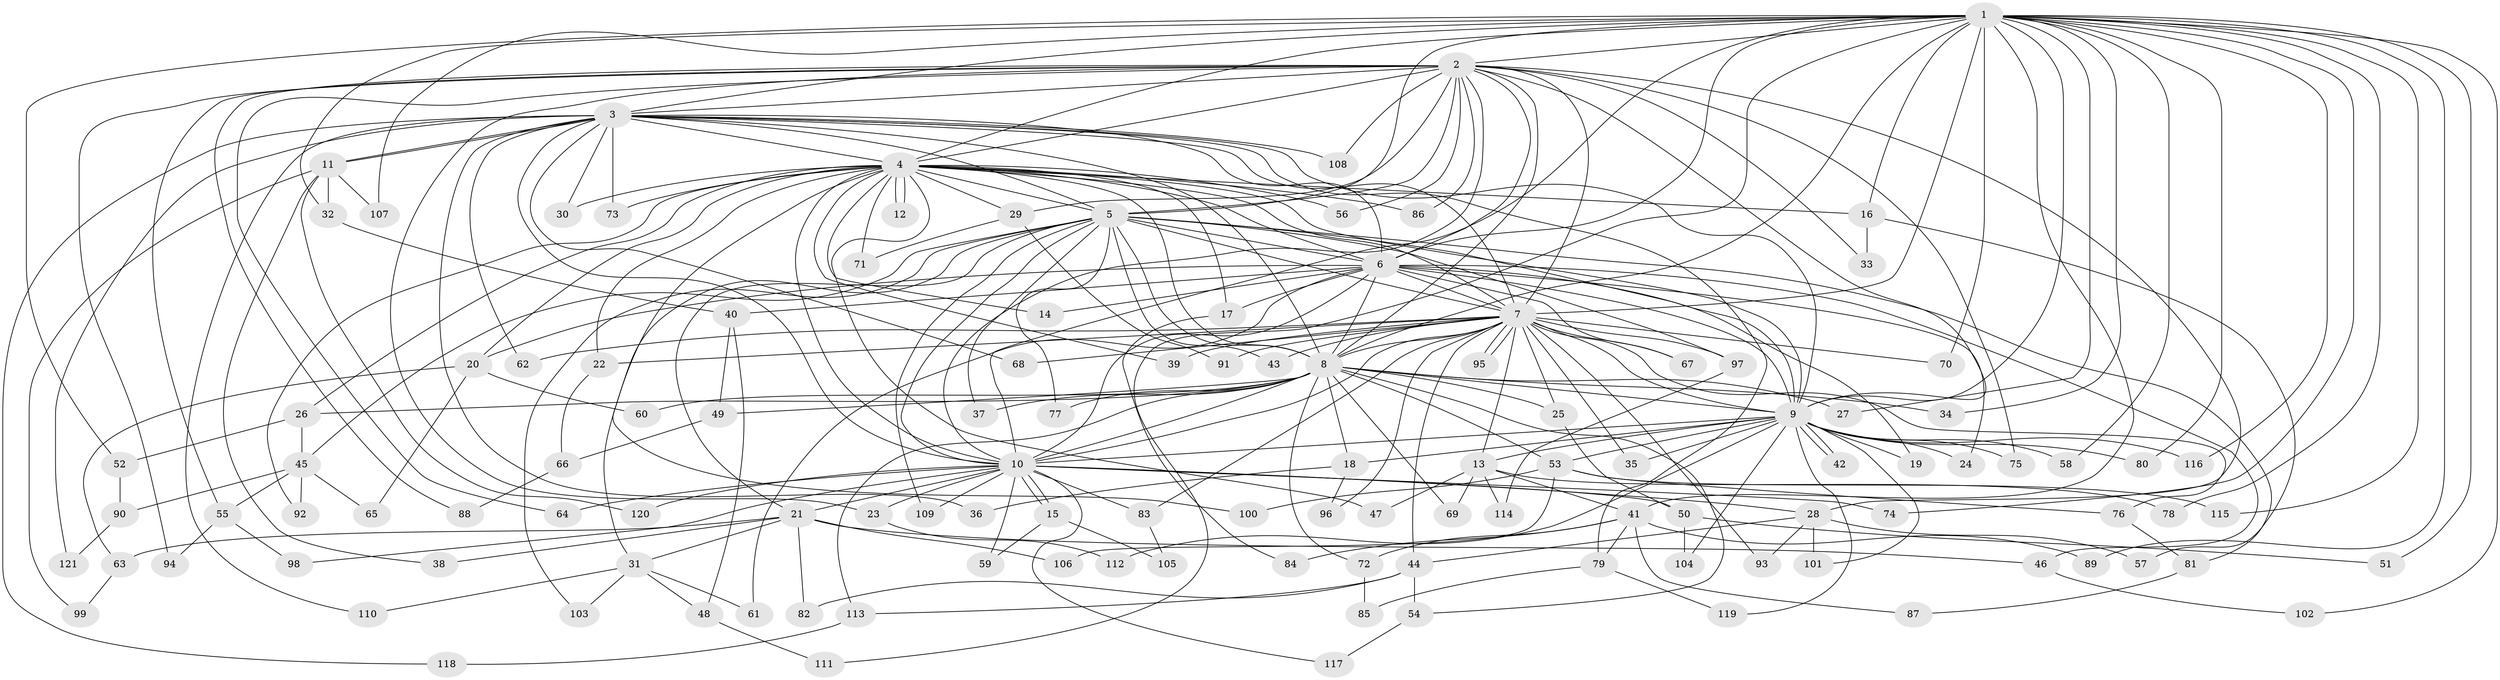 // coarse degree distribution, {22: 0.03333333333333333, 19: 0.016666666666666666, 17: 0.05, 24: 0.03333333333333333, 20: 0.016666666666666666, 21: 0.016666666666666666, 7: 0.03333333333333333, 2: 0.45, 9: 0.016666666666666666, 4: 0.06666666666666667, 3: 0.16666666666666666, 5: 0.03333333333333333, 8: 0.016666666666666666, 6: 0.05}
// Generated by graph-tools (version 1.1) at 2025/17/03/04/25 18:17:55]
// undirected, 121 vertices, 267 edges
graph export_dot {
graph [start="1"]
  node [color=gray90,style=filled];
  1;
  2;
  3;
  4;
  5;
  6;
  7;
  8;
  9;
  10;
  11;
  12;
  13;
  14;
  15;
  16;
  17;
  18;
  19;
  20;
  21;
  22;
  23;
  24;
  25;
  26;
  27;
  28;
  29;
  30;
  31;
  32;
  33;
  34;
  35;
  36;
  37;
  38;
  39;
  40;
  41;
  42;
  43;
  44;
  45;
  46;
  47;
  48;
  49;
  50;
  51;
  52;
  53;
  54;
  55;
  56;
  57;
  58;
  59;
  60;
  61;
  62;
  63;
  64;
  65;
  66;
  67;
  68;
  69;
  70;
  71;
  72;
  73;
  74;
  75;
  76;
  77;
  78;
  79;
  80;
  81;
  82;
  83;
  84;
  85;
  86;
  87;
  88;
  89;
  90;
  91;
  92;
  93;
  94;
  95;
  96;
  97;
  98;
  99;
  100;
  101;
  102;
  103;
  104;
  105;
  106;
  107;
  108;
  109;
  110;
  111;
  112;
  113;
  114;
  115;
  116;
  117;
  118;
  119;
  120;
  121;
  1 -- 2;
  1 -- 3;
  1 -- 4;
  1 -- 5;
  1 -- 6;
  1 -- 7;
  1 -- 8;
  1 -- 9;
  1 -- 10;
  1 -- 16;
  1 -- 27;
  1 -- 32;
  1 -- 34;
  1 -- 41;
  1 -- 51;
  1 -- 52;
  1 -- 58;
  1 -- 70;
  1 -- 74;
  1 -- 78;
  1 -- 80;
  1 -- 89;
  1 -- 102;
  1 -- 107;
  1 -- 111;
  1 -- 115;
  1 -- 116;
  2 -- 3;
  2 -- 4;
  2 -- 5;
  2 -- 6;
  2 -- 7;
  2 -- 8;
  2 -- 9;
  2 -- 10;
  2 -- 23;
  2 -- 28;
  2 -- 29;
  2 -- 33;
  2 -- 55;
  2 -- 56;
  2 -- 64;
  2 -- 75;
  2 -- 86;
  2 -- 88;
  2 -- 94;
  2 -- 108;
  3 -- 4;
  3 -- 5;
  3 -- 6;
  3 -- 7;
  3 -- 8;
  3 -- 9;
  3 -- 10;
  3 -- 11;
  3 -- 11;
  3 -- 30;
  3 -- 36;
  3 -- 62;
  3 -- 68;
  3 -- 73;
  3 -- 79;
  3 -- 108;
  3 -- 110;
  3 -- 118;
  3 -- 121;
  4 -- 5;
  4 -- 6;
  4 -- 7;
  4 -- 8;
  4 -- 9;
  4 -- 10;
  4 -- 12;
  4 -- 12;
  4 -- 14;
  4 -- 16;
  4 -- 17;
  4 -- 20;
  4 -- 22;
  4 -- 26;
  4 -- 29;
  4 -- 30;
  4 -- 39;
  4 -- 47;
  4 -- 56;
  4 -- 71;
  4 -- 73;
  4 -- 86;
  4 -- 92;
  4 -- 100;
  5 -- 6;
  5 -- 7;
  5 -- 8;
  5 -- 9;
  5 -- 10;
  5 -- 21;
  5 -- 31;
  5 -- 37;
  5 -- 43;
  5 -- 45;
  5 -- 77;
  5 -- 81;
  5 -- 97;
  5 -- 103;
  5 -- 109;
  6 -- 7;
  6 -- 8;
  6 -- 9;
  6 -- 10;
  6 -- 14;
  6 -- 17;
  6 -- 19;
  6 -- 20;
  6 -- 24;
  6 -- 40;
  6 -- 46;
  6 -- 61;
  6 -- 67;
  7 -- 8;
  7 -- 9;
  7 -- 10;
  7 -- 13;
  7 -- 22;
  7 -- 25;
  7 -- 35;
  7 -- 39;
  7 -- 43;
  7 -- 44;
  7 -- 62;
  7 -- 67;
  7 -- 68;
  7 -- 70;
  7 -- 76;
  7 -- 83;
  7 -- 91;
  7 -- 93;
  7 -- 95;
  7 -- 95;
  7 -- 96;
  7 -- 97;
  8 -- 9;
  8 -- 10;
  8 -- 18;
  8 -- 25;
  8 -- 26;
  8 -- 27;
  8 -- 34;
  8 -- 37;
  8 -- 49;
  8 -- 53;
  8 -- 54;
  8 -- 60;
  8 -- 69;
  8 -- 72;
  8 -- 77;
  8 -- 113;
  9 -- 10;
  9 -- 13;
  9 -- 18;
  9 -- 19;
  9 -- 24;
  9 -- 35;
  9 -- 42;
  9 -- 42;
  9 -- 53;
  9 -- 58;
  9 -- 75;
  9 -- 80;
  9 -- 101;
  9 -- 104;
  9 -- 112;
  9 -- 116;
  9 -- 119;
  10 -- 15;
  10 -- 15;
  10 -- 21;
  10 -- 23;
  10 -- 28;
  10 -- 50;
  10 -- 59;
  10 -- 64;
  10 -- 74;
  10 -- 83;
  10 -- 98;
  10 -- 109;
  10 -- 117;
  10 -- 120;
  11 -- 32;
  11 -- 38;
  11 -- 99;
  11 -- 107;
  11 -- 120;
  13 -- 41;
  13 -- 47;
  13 -- 69;
  13 -- 78;
  13 -- 114;
  15 -- 59;
  15 -- 105;
  16 -- 33;
  16 -- 57;
  17 -- 84;
  18 -- 36;
  18 -- 96;
  20 -- 60;
  20 -- 63;
  20 -- 65;
  21 -- 31;
  21 -- 38;
  21 -- 46;
  21 -- 63;
  21 -- 82;
  21 -- 106;
  22 -- 66;
  23 -- 112;
  25 -- 50;
  26 -- 45;
  26 -- 52;
  28 -- 44;
  28 -- 57;
  28 -- 93;
  28 -- 101;
  29 -- 71;
  29 -- 91;
  31 -- 48;
  31 -- 61;
  31 -- 103;
  31 -- 110;
  32 -- 40;
  40 -- 48;
  40 -- 49;
  41 -- 72;
  41 -- 79;
  41 -- 84;
  41 -- 87;
  41 -- 89;
  44 -- 54;
  44 -- 82;
  44 -- 113;
  45 -- 55;
  45 -- 65;
  45 -- 90;
  45 -- 92;
  46 -- 102;
  48 -- 111;
  49 -- 66;
  50 -- 51;
  50 -- 104;
  52 -- 90;
  53 -- 76;
  53 -- 100;
  53 -- 106;
  53 -- 115;
  54 -- 117;
  55 -- 94;
  55 -- 98;
  63 -- 99;
  66 -- 88;
  72 -- 85;
  76 -- 81;
  79 -- 85;
  79 -- 119;
  81 -- 87;
  83 -- 105;
  90 -- 121;
  97 -- 114;
  113 -- 118;
}
